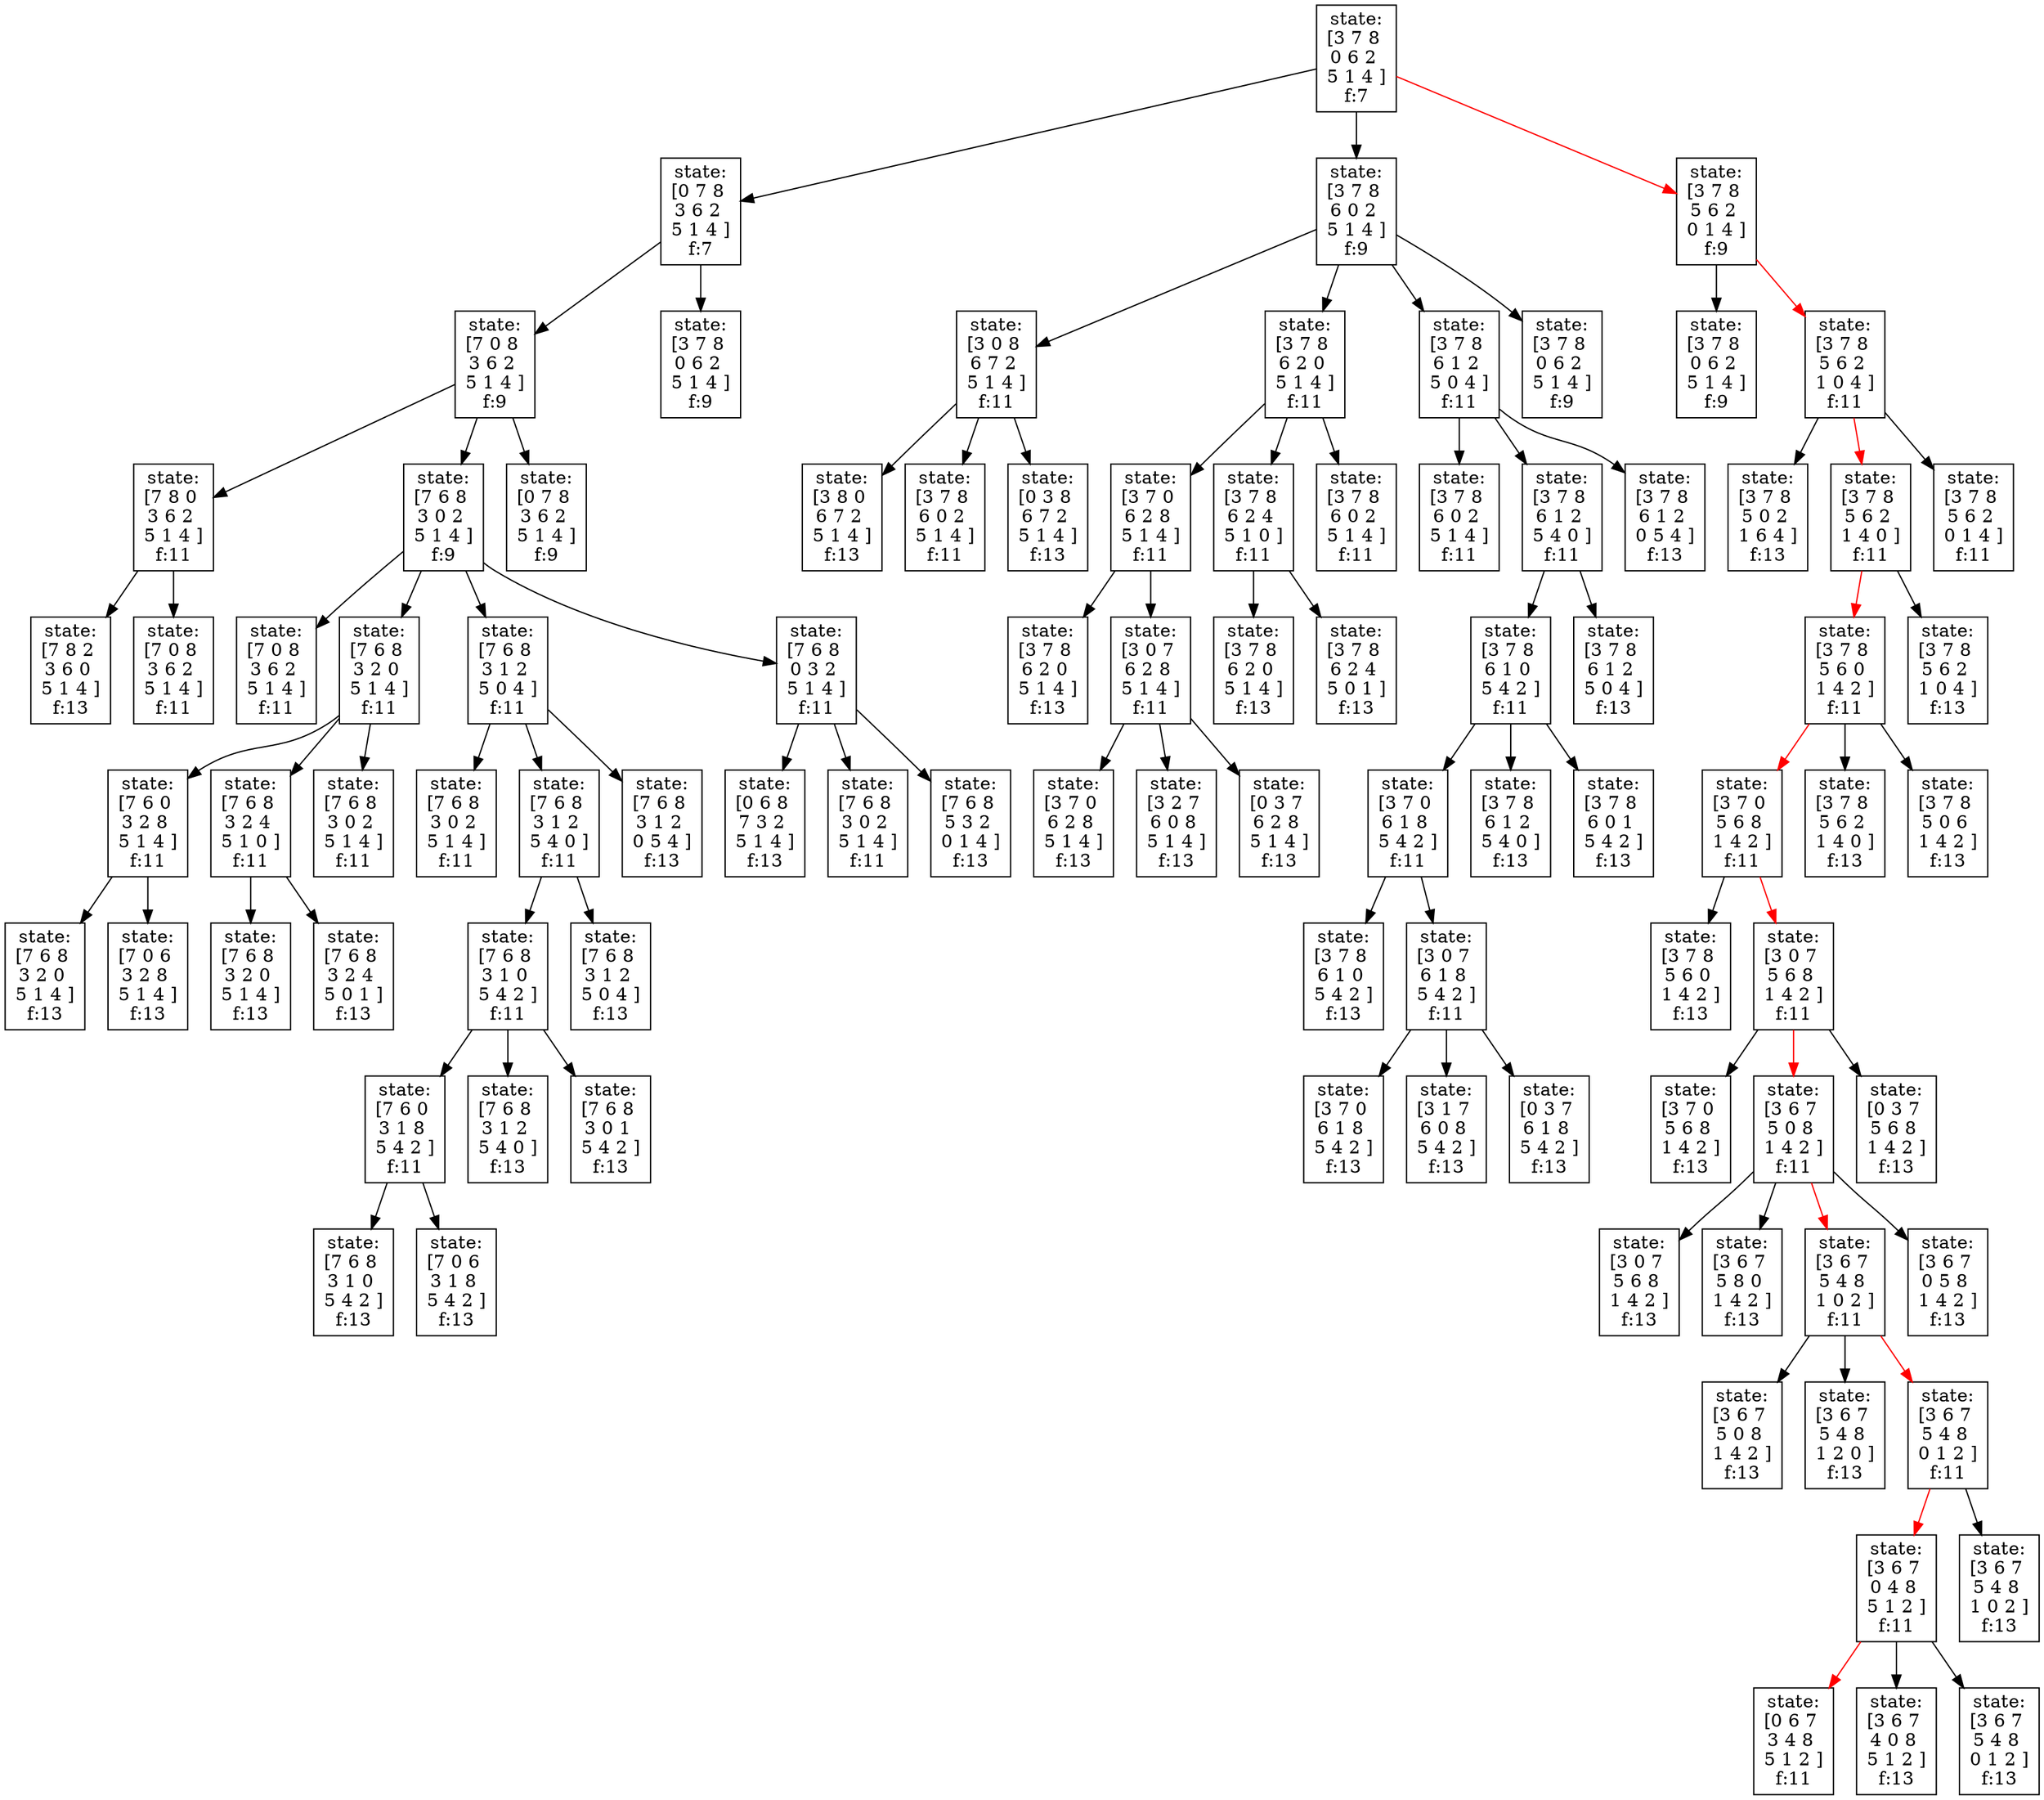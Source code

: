 digraph {
node[shape = box]
0[label="state:\n[3 7 8 \n0 6 2 \n5 1 4 ]\nf:7"];
1[label="state:\n[0 7 8 \n3 6 2 \n5 1 4 ]\nf:7"];
2[label="state:\n[3 7 8 \n6 0 2 \n5 1 4 ]\nf:9"];
3[label="state:\n[3 7 8 \n5 6 2 \n0 1 4 ]\nf:9"];
4[label="state:\n[7 0 8 \n3 6 2 \n5 1 4 ]\nf:9"];
5[label="state:\n[3 7 8 \n0 6 2 \n5 1 4 ]\nf:9"];
6[label="state:\n[3 0 8 \n6 7 2 \n5 1 4 ]\nf:11"];
7[label="state:\n[3 7 8 \n6 2 0 \n5 1 4 ]\nf:11"];
8[label="state:\n[3 7 8 \n6 1 2 \n5 0 4 ]\nf:11"];
9[label="state:\n[3 7 8 \n0 6 2 \n5 1 4 ]\nf:9"];
10[label="state:\n[3 7 8 \n0 6 2 \n5 1 4 ]\nf:9"];
11[label="state:\n[3 7 8 \n5 6 2 \n1 0 4 ]\nf:11"];
12[label="state:\n[7 8 0 \n3 6 2 \n5 1 4 ]\nf:11"];
13[label="state:\n[7 6 8 \n3 0 2 \n5 1 4 ]\nf:9"];
14[label="state:\n[0 7 8 \n3 6 2 \n5 1 4 ]\nf:9"];
15[label="state:\n[7 0 8 \n3 6 2 \n5 1 4 ]\nf:11"];
16[label="state:\n[7 6 8 \n3 2 0 \n5 1 4 ]\nf:11"];
17[label="state:\n[7 6 8 \n3 1 2 \n5 0 4 ]\nf:11"];
18[label="state:\n[7 6 8 \n0 3 2 \n5 1 4 ]\nf:11"];
19[label="state:\n[3 8 0 \n6 7 2 \n5 1 4 ]\nf:13"];
20[label="state:\n[3 7 8 \n6 0 2 \n5 1 4 ]\nf:11"];
21[label="state:\n[0 3 8 \n6 7 2 \n5 1 4 ]\nf:13"];
22[label="state:\n[3 7 0 \n6 2 8 \n5 1 4 ]\nf:11"];
23[label="state:\n[3 7 8 \n6 2 4 \n5 1 0 ]\nf:11"];
24[label="state:\n[3 7 8 \n6 0 2 \n5 1 4 ]\nf:11"];
25[label="state:\n[3 7 8 \n6 0 2 \n5 1 4 ]\nf:11"];
26[label="state:\n[3 7 8 \n6 1 2 \n5 4 0 ]\nf:11"];
27[label="state:\n[3 7 8 \n6 1 2 \n0 5 4 ]\nf:13"];
28[label="state:\n[3 7 8 \n5 0 2 \n1 6 4 ]\nf:13"];
29[label="state:\n[3 7 8 \n5 6 2 \n1 4 0 ]\nf:11"];
30[label="state:\n[3 7 8 \n5 6 2 \n0 1 4 ]\nf:11"];
31[label="state:\n[7 8 2 \n3 6 0 \n5 1 4 ]\nf:13"];
32[label="state:\n[7 0 8 \n3 6 2 \n5 1 4 ]\nf:11"];
33[label="state:\n[7 6 0 \n3 2 8 \n5 1 4 ]\nf:11"];
34[label="state:\n[7 6 8 \n3 2 4 \n5 1 0 ]\nf:11"];
35[label="state:\n[7 6 8 \n3 0 2 \n5 1 4 ]\nf:11"];
36[label="state:\n[7 6 8 \n3 0 2 \n5 1 4 ]\nf:11"];
37[label="state:\n[7 6 8 \n3 1 2 \n5 4 0 ]\nf:11"];
38[label="state:\n[7 6 8 \n3 1 2 \n0 5 4 ]\nf:13"];
39[label="state:\n[0 6 8 \n7 3 2 \n5 1 4 ]\nf:13"];
40[label="state:\n[7 6 8 \n3 0 2 \n5 1 4 ]\nf:11"];
41[label="state:\n[7 6 8 \n5 3 2 \n0 1 4 ]\nf:13"];
42[label="state:\n[3 7 8 \n6 2 0 \n5 1 4 ]\nf:13"];
43[label="state:\n[3 0 7 \n6 2 8 \n5 1 4 ]\nf:11"];
44[label="state:\n[3 7 8 \n6 2 0 \n5 1 4 ]\nf:13"];
45[label="state:\n[3 7 8 \n6 2 4 \n5 0 1 ]\nf:13"];
46[label="state:\n[3 7 8 \n6 1 0 \n5 4 2 ]\nf:11"];
47[label="state:\n[3 7 8 \n6 1 2 \n5 0 4 ]\nf:13"];
48[label="state:\n[3 7 8 \n5 6 0 \n1 4 2 ]\nf:11"];
49[label="state:\n[3 7 8 \n5 6 2 \n1 0 4 ]\nf:13"];
50[label="state:\n[7 6 8 \n3 2 0 \n5 1 4 ]\nf:13"];
51[label="state:\n[7 0 6 \n3 2 8 \n5 1 4 ]\nf:13"];
52[label="state:\n[7 6 8 \n3 2 0 \n5 1 4 ]\nf:13"];
53[label="state:\n[7 6 8 \n3 2 4 \n5 0 1 ]\nf:13"];
54[label="state:\n[7 6 8 \n3 1 0 \n5 4 2 ]\nf:11"];
55[label="state:\n[7 6 8 \n3 1 2 \n5 0 4 ]\nf:13"];
56[label="state:\n[3 7 0 \n6 2 8 \n5 1 4 ]\nf:13"];
57[label="state:\n[3 2 7 \n6 0 8 \n5 1 4 ]\nf:13"];
58[label="state:\n[0 3 7 \n6 2 8 \n5 1 4 ]\nf:13"];
59[label="state:\n[3 7 0 \n6 1 8 \n5 4 2 ]\nf:11"];
60[label="state:\n[3 7 8 \n6 1 2 \n5 4 0 ]\nf:13"];
61[label="state:\n[3 7 8 \n6 0 1 \n5 4 2 ]\nf:13"];
62[label="state:\n[3 7 0 \n5 6 8 \n1 4 2 ]\nf:11"];
63[label="state:\n[3 7 8 \n5 6 2 \n1 4 0 ]\nf:13"];
64[label="state:\n[3 7 8 \n5 0 6 \n1 4 2 ]\nf:13"];
65[label="state:\n[7 6 0 \n3 1 8 \n5 4 2 ]\nf:11"];
66[label="state:\n[7 6 8 \n3 1 2 \n5 4 0 ]\nf:13"];
67[label="state:\n[7 6 8 \n3 0 1 \n5 4 2 ]\nf:13"];
68[label="state:\n[3 7 8 \n6 1 0 \n5 4 2 ]\nf:13"];
69[label="state:\n[3 0 7 \n6 1 8 \n5 4 2 ]\nf:11"];
70[label="state:\n[3 7 8 \n5 6 0 \n1 4 2 ]\nf:13"];
71[label="state:\n[3 0 7 \n5 6 8 \n1 4 2 ]\nf:11"];
72[label="state:\n[7 6 8 \n3 1 0 \n5 4 2 ]\nf:13"];
73[label="state:\n[7 0 6 \n3 1 8 \n5 4 2 ]\nf:13"];
74[label="state:\n[3 7 0 \n6 1 8 \n5 4 2 ]\nf:13"];
75[label="state:\n[3 1 7 \n6 0 8 \n5 4 2 ]\nf:13"];
76[label="state:\n[0 3 7 \n6 1 8 \n5 4 2 ]\nf:13"];
77[label="state:\n[3 7 0 \n5 6 8 \n1 4 2 ]\nf:13"];
78[label="state:\n[3 6 7 \n5 0 8 \n1 4 2 ]\nf:11"];
79[label="state:\n[0 3 7 \n5 6 8 \n1 4 2 ]\nf:13"];
80[label="state:\n[3 0 7 \n5 6 8 \n1 4 2 ]\nf:13"];
81[label="state:\n[3 6 7 \n5 8 0 \n1 4 2 ]\nf:13"];
82[label="state:\n[3 6 7 \n5 4 8 \n1 0 2 ]\nf:11"];
83[label="state:\n[3 6 7 \n0 5 8 \n1 4 2 ]\nf:13"];
84[label="state:\n[3 6 7 \n5 0 8 \n1 4 2 ]\nf:13"];
85[label="state:\n[3 6 7 \n5 4 8 \n1 2 0 ]\nf:13"];
86[label="state:\n[3 6 7 \n5 4 8 \n0 1 2 ]\nf:11"];
87[label="state:\n[3 6 7 \n0 4 8 \n5 1 2 ]\nf:11"];
88[label="state:\n[3 6 7 \n5 4 8 \n1 0 2 ]\nf:13"];
89[label="state:\n[0 6 7 \n3 4 8 \n5 1 2 ]\nf:11"];
90[label="state:\n[3 6 7 \n4 0 8 \n5 1 2 ]\nf:13"];
91[label="state:\n[3 6 7 \n5 4 8 \n0 1 2 ]\nf:13"];
87->91;
87->90;
87->89[color="red"];
86->88;
86->87[color="red"];
82->86[color="red"];
82->85;
82->84;
78->83;
78->82[color="red"];
78->81;
78->80;
71->79;
71->78[color="red"];
71->77;
69->76;
69->75;
69->74;
65->73;
65->72;
62->71[color="red"];
62->70;
59->69;
59->68;
54->67;
54->66;
54->65;
48->64;
48->63;
48->62[color="red"];
46->61;
46->60;
46->59;
43->58;
43->57;
43->56;
37->55;
37->54;
34->53;
34->52;
33->51;
33->50;
29->49;
29->48[color="red"];
26->47;
26->46;
23->45;
23->44;
22->43;
22->42;
18->41;
18->40;
18->39;
17->38;
17->37;
17->36;
16->35;
16->34;
16->33;
12->32;
12->31;
11->30;
11->29[color="red"];
11->28;
8->27;
8->26;
8->25;
7->24;
7->23;
7->22;
6->21;
6->20;
6->19;
13->18;
13->17;
13->16;
13->15;
4->14;
4->13;
4->12;
3->11[color="red"];
3->10;
2->9;
2->8;
2->7;
2->6;
1->5;
1->4;
0->3[color="red"];
0->2;
0->1;
}
